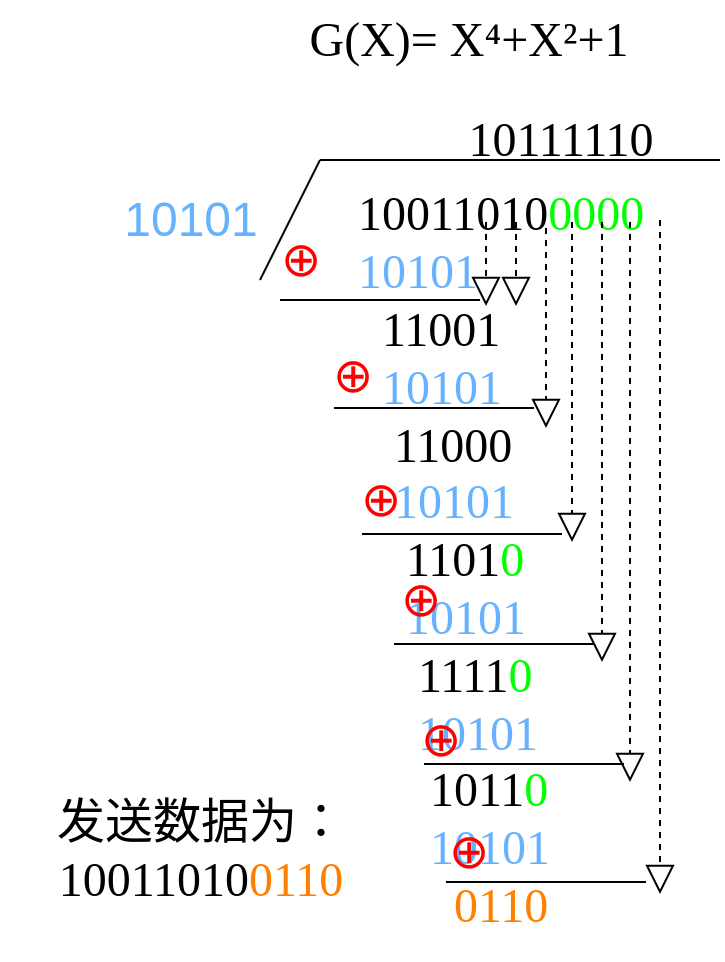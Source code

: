 <mxfile version="20.5.3" type="github">
  <diagram id="0xzuT11LnMau0ZuxPNfI" name="Page-1">
    <mxGraphModel dx="990" dy="547" grid="1" gridSize="10" guides="1" tooltips="1" connect="1" arrows="1" fold="1" page="1" pageScale="1" pageWidth="850" pageHeight="1100" math="0" shadow="0">
      <root>
        <mxCell id="0" />
        <mxCell id="1" parent="0" />
        <mxCell id="_r3N53r8lQPrVf9HRN0s-3" value="" style="endArrow=none;html=1;rounded=0;" edge="1" parent="1">
          <mxGeometry width="50" height="50" relative="1" as="geometry">
            <mxPoint x="240" y="160" as="sourcePoint" />
            <mxPoint x="440" y="160" as="targetPoint" />
          </mxGeometry>
        </mxCell>
        <mxCell id="_r3N53r8lQPrVf9HRN0s-4" value="" style="endArrow=none;html=1;rounded=0;" edge="1" parent="1">
          <mxGeometry width="50" height="50" relative="1" as="geometry">
            <mxPoint x="210" y="220" as="sourcePoint" />
            <mxPoint x="240" y="160" as="targetPoint" />
          </mxGeometry>
        </mxCell>
        <mxCell id="_r3N53r8lQPrVf9HRN0s-9" value="&lt;font color=&quot;#66b2ff&quot;&gt;10101&lt;/font&gt;" style="text;html=1;resizable=0;autosize=1;align=center;verticalAlign=middle;points=[];fillColor=none;strokeColor=none;rounded=0;fontSize=24;fontColor=#00FF00;" vertex="1" parent="1">
          <mxGeometry x="130" y="170" width="90" height="40" as="geometry" />
        </mxCell>
        <mxCell id="_r3N53r8lQPrVf9HRN0s-10" value="&lt;div style=&quot;text-align: left;&quot;&gt;&lt;font color=&quot;#000000&quot; style=&quot;font-family: &amp;quot;JetBrains Mono&amp;quot;; background-color: initial;&quot;&gt;10011010&lt;/font&gt;&lt;span style=&quot;font-family: &amp;quot;JetBrains Mono&amp;quot;; background-color: initial;&quot;&gt;0000&lt;/span&gt;&lt;/div&gt;&lt;div style=&quot;text-align: left;&quot;&gt;&lt;font color=&quot;#66b2ff&quot; face=&quot;JetBrains Mono&quot; data-font-src=&quot;https://fonts.googleapis.com/css?family=JetBrains+Mono&quot;&gt;10101&lt;/font&gt;&lt;/div&gt;&lt;div style=&quot;text-align: left;&quot;&gt;&lt;font color=&quot;#000000&quot; face=&quot;JetBrains Mono&quot; data-font-src=&quot;https://fonts.googleapis.com/css?family=JetBrains+Mono&quot;&gt;&amp;nbsp; 11001&lt;/font&gt;&lt;/div&gt;&lt;div style=&quot;text-align: left;&quot;&gt;&lt;font face=&quot;JetBrains Mono&quot; data-font-src=&quot;https://fonts.googleapis.com/css?family=JetBrains+Mono&quot;&gt;&lt;font color=&quot;#000000&quot;&gt;&amp;nbsp; &lt;/font&gt;&lt;font color=&quot;#66b2ff&quot;&gt;10101&lt;/font&gt;&lt;/font&gt;&lt;/div&gt;&lt;div style=&quot;text-align: left;&quot;&gt;&lt;font face=&quot;JetBrains Mono&quot; data-font-src=&quot;https://fonts.googleapis.com/css?family=JetBrains+Mono&quot;&gt;&lt;font color=&quot;#66b2ff&quot;&gt;&amp;nbsp; &amp;nbsp;&lt;/font&gt;&lt;font color=&quot;#000000&quot;&gt;11000&lt;/font&gt;&lt;/font&gt;&lt;/div&gt;&lt;div style=&quot;text-align: left;&quot;&gt;&lt;font color=&quot;#66b2ff&quot; face=&quot;JetBrains Mono&quot; data-font-src=&quot;https://fonts.googleapis.com/css?family=JetBrains+Mono&quot;&gt;&amp;nbsp; &amp;nbsp;10101&lt;/font&gt;&lt;/div&gt;&lt;div style=&quot;text-align: left;&quot;&gt;&lt;font face=&quot;JetBrains Mono&quot; data-font-src=&quot;https://fonts.googleapis.com/css?family=JetBrains+Mono&quot;&gt;&lt;font color=&quot;#66b2ff&quot;&gt;&amp;nbsp; &amp;nbsp; &lt;/font&gt;&lt;font color=&quot;#000000&quot;&gt;1101&lt;/font&gt;0&lt;/font&gt;&lt;/div&gt;&lt;div style=&quot;text-align: left;&quot;&gt;&lt;font color=&quot;#66b2ff&quot; face=&quot;JetBrains Mono&quot; data-font-src=&quot;https://fonts.googleapis.com/css?family=JetBrains+Mono&quot;&gt;&amp;nbsp; &amp;nbsp; 10101&lt;/font&gt;&lt;/div&gt;&lt;div style=&quot;text-align: left;&quot;&gt;&lt;font color=&quot;#66b2ff&quot; face=&quot;JetBrains Mono&quot; data-font-src=&quot;https://fonts.googleapis.com/css?family=JetBrains+Mono&quot;&gt;&amp;nbsp; &amp;nbsp; &amp;nbsp;&lt;/font&gt;&lt;font face=&quot;JetBrains Mono&quot; data-font-src=&quot;https://fonts.googleapis.com/css?family=JetBrains+Mono&quot; color=&quot;#000000&quot;&gt;1111&lt;/font&gt;&lt;font face=&quot;JetBrains Mono&quot; data-font-src=&quot;https://fonts.googleapis.com/css?family=JetBrains+Mono&quot;&gt;0&lt;/font&gt;&lt;/div&gt;&lt;div style=&quot;text-align: left;&quot;&gt;&lt;font color=&quot;#66b2ff&quot; face=&quot;JetBrains Mono&quot; data-font-src=&quot;https://fonts.googleapis.com/css?family=JetBrains+Mono&quot;&gt;&amp;nbsp; &amp;nbsp; &amp;nbsp;10101&lt;/font&gt;&lt;/div&gt;&lt;div style=&quot;text-align: left;&quot;&gt;&lt;font color=&quot;#66b2ff&quot; face=&quot;JetBrains Mono&quot; data-font-src=&quot;https://fonts.googleapis.com/css?family=JetBrains+Mono&quot;&gt;&amp;nbsp; &amp;nbsp; &amp;nbsp; &lt;/font&gt;&lt;font face=&quot;JetBrains Mono&quot; data-font-src=&quot;https://fonts.googleapis.com/css?family=JetBrains+Mono&quot; color=&quot;#000000&quot;&gt;1011&lt;/font&gt;&lt;font face=&quot;JetBrains Mono&quot; data-font-src=&quot;https://fonts.googleapis.com/css?family=JetBrains+Mono&quot;&gt;0&lt;/font&gt;&lt;/div&gt;&lt;div style=&quot;text-align: left;&quot;&gt;&lt;font color=&quot;#66b2ff&quot; face=&quot;JetBrains Mono&quot; data-font-src=&quot;https://fonts.googleapis.com/css?family=JetBrains+Mono&quot;&gt;&amp;nbsp; &amp;nbsp; &amp;nbsp; 10101&lt;/font&gt;&lt;/div&gt;&lt;div style=&quot;text-align: left;&quot;&gt;&lt;font color=&quot;#66b2ff&quot; face=&quot;JetBrains Mono&quot; data-font-src=&quot;https://fonts.googleapis.com/css?family=JetBrains+Mono&quot;&gt;&amp;nbsp; &amp;nbsp; &amp;nbsp; &amp;nbsp; &lt;/font&gt;&lt;font color=&quot;#ff8000&quot;&gt;&lt;font face=&quot;JetBrains Mono&quot; data-font-src=&quot;https://fonts.googleapis.com/css?family=JetBrains+Mono&quot;&gt;0&lt;/font&gt;&lt;font face=&quot;JetBrains Mono&quot; data-font-src=&quot;https://fonts.googleapis.com/css?family=JetBrains+Mono&quot;&gt;11&lt;/font&gt;&lt;font face=&quot;JetBrains Mono&quot; data-font-src=&quot;https://fonts.googleapis.com/css?family=JetBrains+Mono&quot;&gt;0&lt;/font&gt;&lt;/font&gt;&lt;/div&gt;" style="text;html=1;resizable=0;autosize=1;align=center;verticalAlign=middle;points=[];fillColor=none;strokeColor=none;rounded=0;fontSize=24;fontColor=#00FF00;" vertex="1" parent="1">
          <mxGeometry x="230" y="160" width="200" height="400" as="geometry" />
        </mxCell>
        <mxCell id="_r3N53r8lQPrVf9HRN0s-16" value="&lt;font color=&quot;#000000&quot;&gt;10111110&lt;/font&gt;" style="text;html=1;align=center;verticalAlign=middle;resizable=0;points=[];autosize=1;strokeColor=none;fillColor=none;fontSize=24;fontFamily=JetBrains Mono;fontColor=#66B2FF;" vertex="1" parent="1">
          <mxGeometry x="290" y="130" width="140" height="40" as="geometry" />
        </mxCell>
        <mxCell id="_r3N53r8lQPrVf9HRN0s-17" value="" style="endArrow=block;dashed=1;endFill=0;endSize=12;html=1;rounded=0;fontFamily=JetBrains Mono;fontSource=https%3A%2F%2Ffonts.googleapis.com%2Fcss%3Ffamily%3DJetBrains%2BMono;fontSize=24;fontColor=#000000;" edge="1" parent="1">
          <mxGeometry width="160" relative="1" as="geometry">
            <mxPoint x="323" y="191" as="sourcePoint" />
            <mxPoint x="323" y="233" as="targetPoint" />
          </mxGeometry>
        </mxCell>
        <mxCell id="_r3N53r8lQPrVf9HRN0s-18" value="" style="endArrow=block;dashed=1;endFill=0;endSize=12;html=1;rounded=0;fontFamily=JetBrains Mono;fontSource=https%3A%2F%2Ffonts.googleapis.com%2Fcss%3Ffamily%3DJetBrains%2BMono;fontSize=24;fontColor=#000000;" edge="1" parent="1">
          <mxGeometry width="160" relative="1" as="geometry">
            <mxPoint x="338" y="191" as="sourcePoint" />
            <mxPoint x="338" y="233" as="targetPoint" />
          </mxGeometry>
        </mxCell>
        <mxCell id="_r3N53r8lQPrVf9HRN0s-19" value="" style="endArrow=block;dashed=1;endFill=0;endSize=12;html=1;rounded=0;fontFamily=JetBrains Mono;fontSource=https%3A%2F%2Ffonts.googleapis.com%2Fcss%3Ffamily%3DJetBrains%2BMono;fontSize=24;fontColor=#000000;" edge="1" parent="1">
          <mxGeometry width="160" relative="1" as="geometry">
            <mxPoint x="353" y="194" as="sourcePoint" />
            <mxPoint x="353" y="294" as="targetPoint" />
          </mxGeometry>
        </mxCell>
        <mxCell id="_r3N53r8lQPrVf9HRN0s-22" value="" style="endArrow=block;dashed=1;endFill=0;endSize=12;html=1;rounded=0;fontFamily=JetBrains Mono;fontSource=https%3A%2F%2Ffonts.googleapis.com%2Fcss%3Ffamily%3DJetBrains%2BMono;fontSize=24;fontColor=#000000;" edge="1" parent="1">
          <mxGeometry width="160" relative="1" as="geometry">
            <mxPoint x="366" y="191" as="sourcePoint" />
            <mxPoint x="366" y="351" as="targetPoint" />
          </mxGeometry>
        </mxCell>
        <mxCell id="_r3N53r8lQPrVf9HRN0s-23" value="" style="endArrow=block;dashed=1;endFill=0;endSize=12;html=1;rounded=0;fontFamily=JetBrains Mono;fontSource=https%3A%2F%2Ffonts.googleapis.com%2Fcss%3Ffamily%3DJetBrains%2BMono;fontSize=24;fontColor=#000000;" edge="1" parent="1">
          <mxGeometry width="160" relative="1" as="geometry">
            <mxPoint x="381" y="191" as="sourcePoint" />
            <mxPoint x="381" y="411" as="targetPoint" />
          </mxGeometry>
        </mxCell>
        <mxCell id="_r3N53r8lQPrVf9HRN0s-24" value="" style="endArrow=block;dashed=1;endFill=0;endSize=12;html=1;rounded=0;fontFamily=JetBrains Mono;fontSource=https%3A%2F%2Ffonts.googleapis.com%2Fcss%3Ffamily%3DJetBrains%2BMono;fontSize=24;fontColor=#000000;" edge="1" parent="1">
          <mxGeometry width="160" relative="1" as="geometry">
            <mxPoint x="395" y="191" as="sourcePoint" />
            <mxPoint x="395" y="471" as="targetPoint" />
          </mxGeometry>
        </mxCell>
        <mxCell id="_r3N53r8lQPrVf9HRN0s-25" value="" style="endArrow=block;dashed=1;endFill=0;endSize=12;html=1;rounded=0;fontFamily=JetBrains Mono;fontSource=https%3A%2F%2Ffonts.googleapis.com%2Fcss%3Ffamily%3DJetBrains%2BMono;fontSize=24;fontColor=#000000;" edge="1" parent="1">
          <mxGeometry width="160" relative="1" as="geometry">
            <mxPoint x="410" y="190" as="sourcePoint" />
            <mxPoint x="410" y="527" as="targetPoint" />
          </mxGeometry>
        </mxCell>
        <mxCell id="_r3N53r8lQPrVf9HRN0s-26" value="" style="endArrow=none;html=1;rounded=0;fontFamily=JetBrains Mono;fontSource=https%3A%2F%2Ffonts.googleapis.com%2Fcss%3Ffamily%3DJetBrains%2BMono;fontSize=24;fontColor=#000000;" edge="1" parent="1">
          <mxGeometry width="50" height="50" relative="1" as="geometry">
            <mxPoint x="220" y="230" as="sourcePoint" />
            <mxPoint x="320" y="230" as="targetPoint" />
          </mxGeometry>
        </mxCell>
        <mxCell id="_r3N53r8lQPrVf9HRN0s-28" value="⊕" style="text;html=1;resizable=0;autosize=1;align=center;verticalAlign=middle;points=[];fillColor=none;strokeColor=none;rounded=0;fontFamily=JetBrains Mono;fontSource=https%3A%2F%2Ffonts.googleapis.com%2Fcss%3Ffamily%3DJetBrains%2BMono;fontSize=24;fontColor=#FF0000;" vertex="1" parent="1">
          <mxGeometry x="210" y="190" width="40" height="40" as="geometry" />
        </mxCell>
        <mxCell id="_r3N53r8lQPrVf9HRN0s-30" value="" style="endArrow=none;html=1;rounded=0;fontFamily=JetBrains Mono;fontSource=https%3A%2F%2Ffonts.googleapis.com%2Fcss%3Ffamily%3DJetBrains%2BMono;fontSize=24;fontColor=#000000;" edge="1" parent="1">
          <mxGeometry width="50" height="50" relative="1" as="geometry">
            <mxPoint x="247" y="284" as="sourcePoint" />
            <mxPoint x="347" y="284" as="targetPoint" />
          </mxGeometry>
        </mxCell>
        <mxCell id="_r3N53r8lQPrVf9HRN0s-31" value="⊕" style="text;html=1;resizable=0;autosize=1;align=center;verticalAlign=middle;points=[];fillColor=none;strokeColor=none;rounded=0;fontFamily=JetBrains Mono;fontSource=https%3A%2F%2Ffonts.googleapis.com%2Fcss%3Ffamily%3DJetBrains%2BMono;fontSize=24;fontColor=#FF0000;" vertex="1" parent="1">
          <mxGeometry x="236" y="248" width="40" height="40" as="geometry" />
        </mxCell>
        <mxCell id="_r3N53r8lQPrVf9HRN0s-32" value="" style="endArrow=none;html=1;rounded=0;fontFamily=JetBrains Mono;fontSource=https%3A%2F%2Ffonts.googleapis.com%2Fcss%3Ffamily%3DJetBrains%2BMono;fontSize=24;fontColor=#000000;" edge="1" parent="1">
          <mxGeometry width="50" height="50" relative="1" as="geometry">
            <mxPoint x="261.0" y="347" as="sourcePoint" />
            <mxPoint x="361.0" y="347" as="targetPoint" />
          </mxGeometry>
        </mxCell>
        <mxCell id="_r3N53r8lQPrVf9HRN0s-33" value="⊕" style="text;html=1;resizable=0;autosize=1;align=center;verticalAlign=middle;points=[];fillColor=none;strokeColor=none;rounded=0;fontFamily=JetBrains Mono;fontSource=https%3A%2F%2Ffonts.googleapis.com%2Fcss%3Ffamily%3DJetBrains%2BMono;fontSize=24;fontColor=#FF0000;" vertex="1" parent="1">
          <mxGeometry x="250" y="310" width="40" height="40" as="geometry" />
        </mxCell>
        <mxCell id="_r3N53r8lQPrVf9HRN0s-34" value="" style="endArrow=none;html=1;rounded=0;fontFamily=JetBrains Mono;fontSource=https%3A%2F%2Ffonts.googleapis.com%2Fcss%3Ffamily%3DJetBrains%2BMono;fontSize=24;fontColor=#000000;" edge="1" parent="1">
          <mxGeometry width="50" height="50" relative="1" as="geometry">
            <mxPoint x="277.0" y="402" as="sourcePoint" />
            <mxPoint x="377.0" y="402" as="targetPoint" />
          </mxGeometry>
        </mxCell>
        <mxCell id="_r3N53r8lQPrVf9HRN0s-35" value="⊕" style="text;html=1;resizable=0;autosize=1;align=center;verticalAlign=middle;points=[];fillColor=none;strokeColor=none;rounded=0;fontFamily=JetBrains Mono;fontSource=https%3A%2F%2Ffonts.googleapis.com%2Fcss%3Ffamily%3DJetBrains%2BMono;fontSize=24;fontColor=#FF0000;" vertex="1" parent="1">
          <mxGeometry x="270" y="360" width="40" height="40" as="geometry" />
        </mxCell>
        <mxCell id="_r3N53r8lQPrVf9HRN0s-36" value="" style="endArrow=none;html=1;rounded=0;fontFamily=JetBrains Mono;fontSource=https%3A%2F%2Ffonts.googleapis.com%2Fcss%3Ffamily%3DJetBrains%2BMono;fontSize=24;fontColor=#000000;" edge="1" parent="1">
          <mxGeometry width="50" height="50" relative="1" as="geometry">
            <mxPoint x="292.0" y="462.0" as="sourcePoint" />
            <mxPoint x="392.0" y="462.0" as="targetPoint" />
          </mxGeometry>
        </mxCell>
        <mxCell id="_r3N53r8lQPrVf9HRN0s-37" value="⊕" style="text;html=1;resizable=0;autosize=1;align=center;verticalAlign=middle;points=[];fillColor=none;strokeColor=none;rounded=0;fontFamily=JetBrains Mono;fontSource=https%3A%2F%2Ffonts.googleapis.com%2Fcss%3Ffamily%3DJetBrains%2BMono;fontSize=24;fontColor=#FF0000;" vertex="1" parent="1">
          <mxGeometry x="280" y="430" width="40" height="40" as="geometry" />
        </mxCell>
        <mxCell id="_r3N53r8lQPrVf9HRN0s-38" value="" style="endArrow=none;html=1;rounded=0;fontFamily=JetBrains Mono;fontSource=https%3A%2F%2Ffonts.googleapis.com%2Fcss%3Ffamily%3DJetBrains%2BMono;fontSize=24;fontColor=#000000;" edge="1" parent="1">
          <mxGeometry width="50" height="50" relative="1" as="geometry">
            <mxPoint x="303" y="521.0" as="sourcePoint" />
            <mxPoint x="403.0" y="521.0" as="targetPoint" />
          </mxGeometry>
        </mxCell>
        <mxCell id="_r3N53r8lQPrVf9HRN0s-39" value="⊕" style="text;html=1;resizable=0;autosize=1;align=center;verticalAlign=middle;points=[];fillColor=none;strokeColor=none;rounded=0;fontFamily=JetBrains Mono;fontSource=https%3A%2F%2Ffonts.googleapis.com%2Fcss%3Ffamily%3DJetBrains%2BMono;fontSize=24;fontColor=#FF0000;" vertex="1" parent="1">
          <mxGeometry x="294" y="486" width="40" height="40" as="geometry" />
        </mxCell>
        <mxCell id="_r3N53r8lQPrVf9HRN0s-42" value="&lt;span style=&quot;color: rgb(0, 0, 0); text-align: left;&quot;&gt;发送数据为：&lt;br&gt;10011010&lt;/span&gt;&lt;span style=&quot;text-align: left;&quot;&gt;&lt;font color=&quot;#ff8000&quot;&gt;0110&lt;/font&gt;&lt;/span&gt;" style="text;html=1;align=center;verticalAlign=middle;resizable=0;points=[];autosize=1;strokeColor=none;fillColor=none;fontSize=24;fontFamily=JetBrains Mono;fontColor=#FF0000;" vertex="1" parent="1">
          <mxGeometry x="80" y="470" width="200" height="70" as="geometry" />
        </mxCell>
        <mxCell id="_r3N53r8lQPrVf9HRN0s-44" value="&lt;font color=&quot;#000000&quot;&gt;&lt;span lang=&quot;EN-US&quot;&gt;G(X)= X&lt;/span&gt;&lt;span&gt;⁴&lt;/span&gt;&lt;span lang=&quot;EN-US&quot;&gt;+X&lt;/span&gt;&lt;span&gt;²&lt;/span&gt;&lt;span lang=&quot;EN-US&quot;&gt;+1&lt;/span&gt;&lt;/font&gt;" style="text;html=1;align=center;verticalAlign=middle;resizable=0;points=[];autosize=1;strokeColor=none;fillColor=none;fontSize=24;fontFamily=JetBrains Mono;fontColor=#FF8000;" vertex="1" parent="1">
          <mxGeometry x="209" y="80" width="210" height="40" as="geometry" />
        </mxCell>
      </root>
    </mxGraphModel>
  </diagram>
</mxfile>
